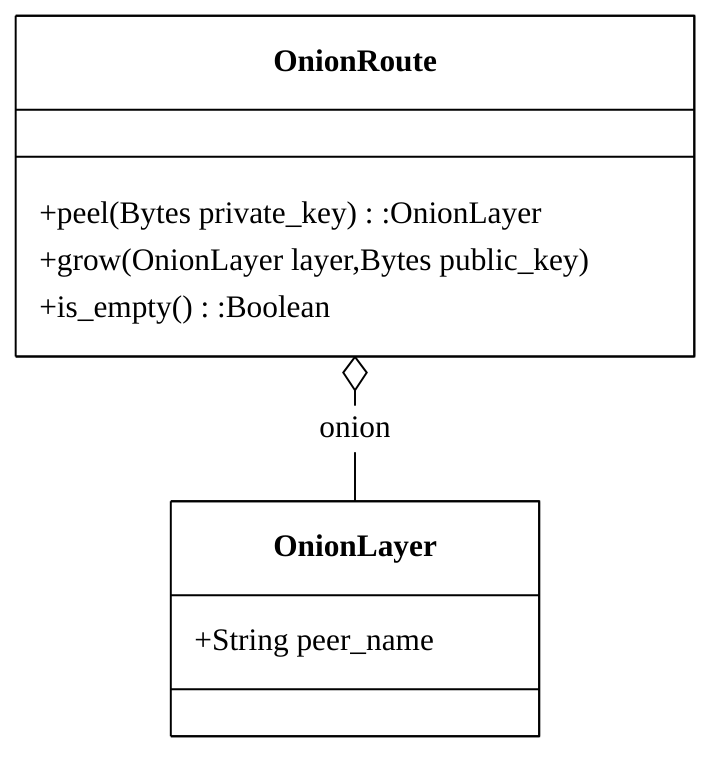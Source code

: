 %%{
  init: {
    'theme': 'base',
    'themeVariables': {
      'primaryColor': '#FFFFFF',
      'primaryTextColor': '#000',
      'primaryBorderColor': '#000',
      'lineColor': '#000',
      'secondaryColor': '#000',
      'tertiaryColor': '#000',
      'fontFamily':'Times New Roman'
    }
  }
}%%
classDiagram
    class OnionLayer{       
        +String peer_name 
    }
    class OnionRoute{
        +peel(Bytes private_key):OnionLayer
        +grow(OnionLayer layer,Bytes public_key)
        +is_empty():Boolean
    }
    OnionRoute  o--  OnionLayer : onion